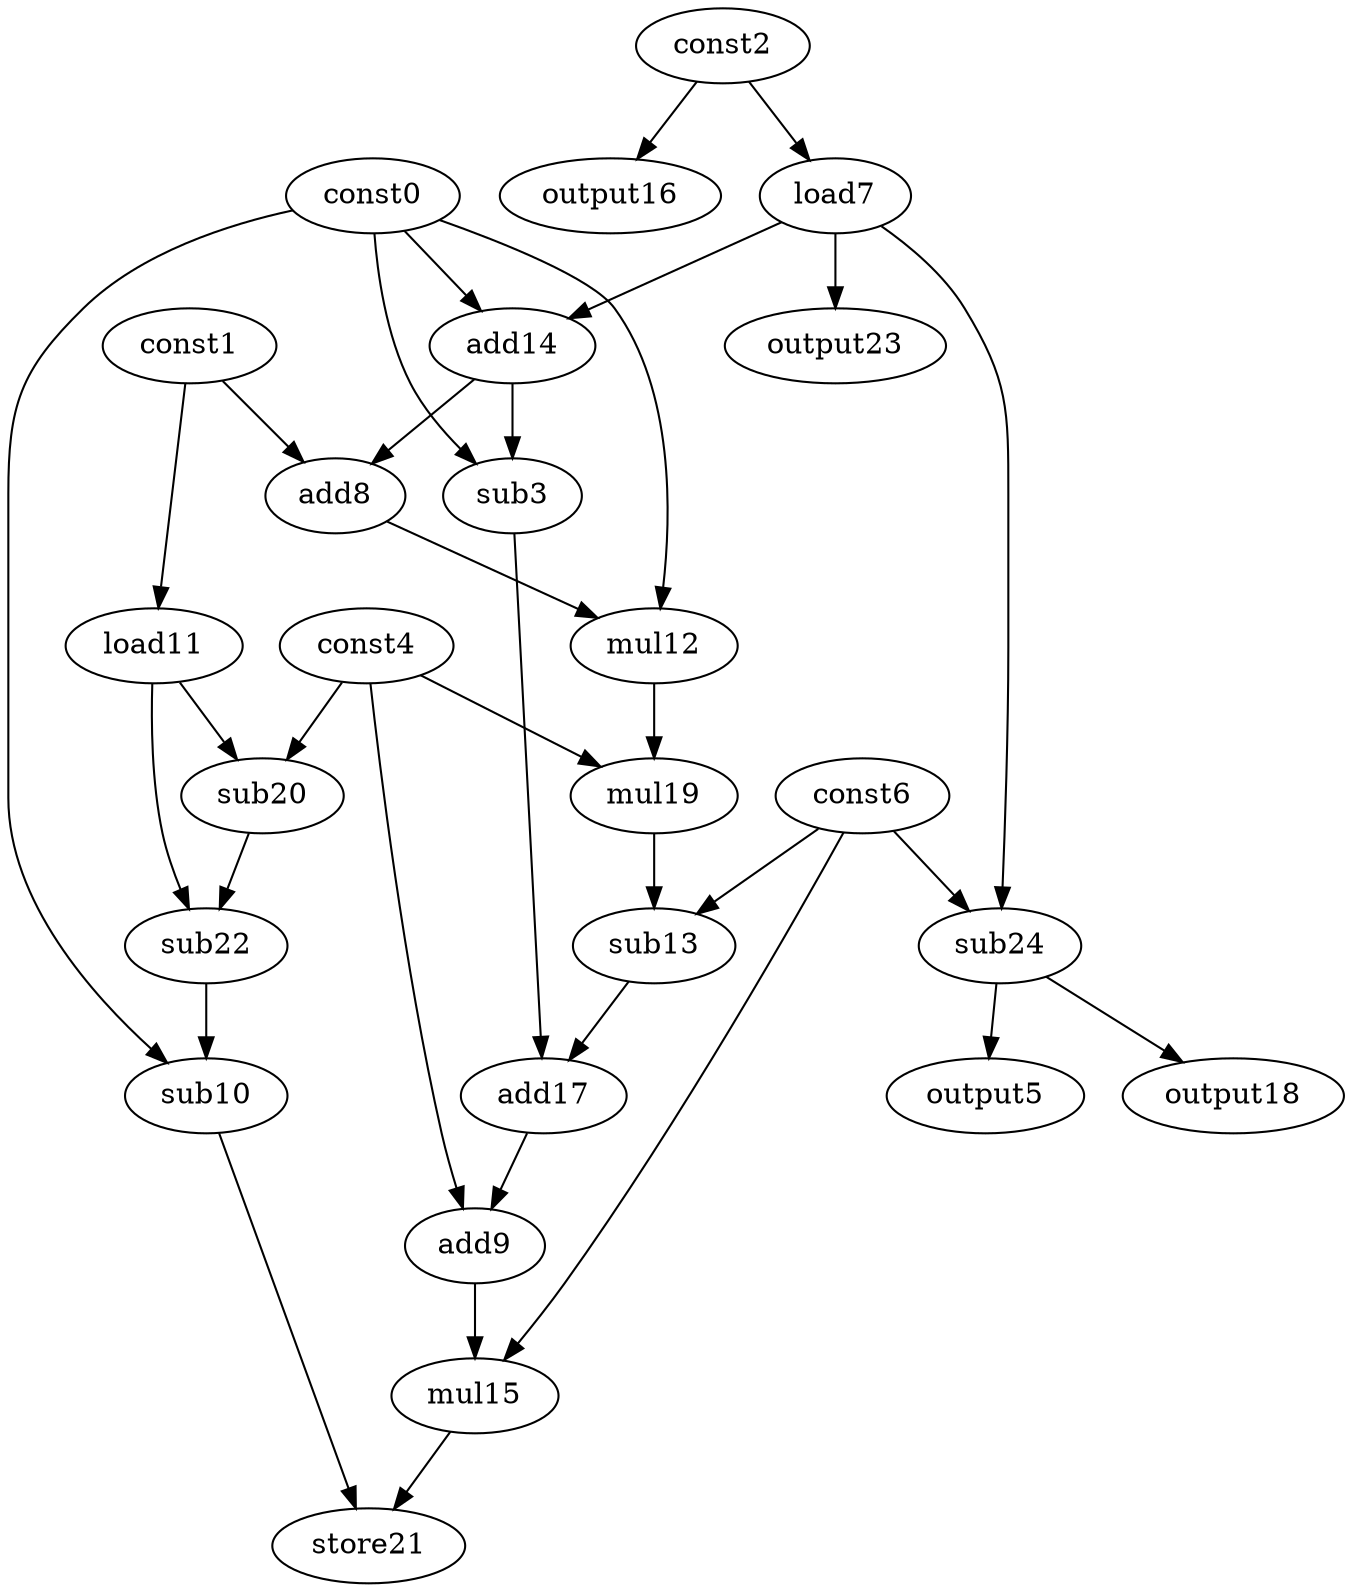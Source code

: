 digraph G { 
const0[opcode=const]; 
const1[opcode=const]; 
const2[opcode=const]; 
sub3[opcode=sub]; 
const4[opcode=const]; 
output5[opcode=output]; 
const6[opcode=const]; 
load7[opcode=load]; 
add8[opcode=add]; 
add9[opcode=add]; 
sub10[opcode=sub]; 
load11[opcode=load]; 
mul12[opcode=mul]; 
sub13[opcode=sub]; 
add14[opcode=add]; 
mul15[opcode=mul]; 
output16[opcode=output]; 
add17[opcode=add]; 
output18[opcode=output]; 
mul19[opcode=mul]; 
sub20[opcode=sub]; 
store21[opcode=store]; 
sub22[opcode=sub]; 
output23[opcode=output]; 
sub24[opcode=sub]; 
const2->load7[operand=0];
const1->load11[operand=0];
const2->output16[operand=0];
const0->add14[operand=0];
load7->add14[operand=1];
load11->sub20[operand=0];
const4->sub20[operand=1];
load7->output23[operand=0];
const6->sub24[operand=0];
load7->sub24[operand=1];
const0->sub3[operand=0];
add14->sub3[operand=1];
sub24->output5[operand=0];
const1->add8[operand=0];
add14->add8[operand=1];
sub24->output18[operand=0];
load11->sub22[operand=0];
sub20->sub22[operand=1];
const0->sub10[operand=0];
sub22->sub10[operand=1];
const0->mul12[operand=0];
add8->mul12[operand=1];
mul12->mul19[operand=0];
const4->mul19[operand=1];
mul19->sub13[operand=0];
const6->sub13[operand=1];
sub3->add17[operand=0];
sub13->add17[operand=1];
add17->add9[operand=0];
const4->add9[operand=1];
add9->mul15[operand=0];
const6->mul15[operand=1];
sub10->store21[operand=0];
mul15->store21[operand=1];
}
